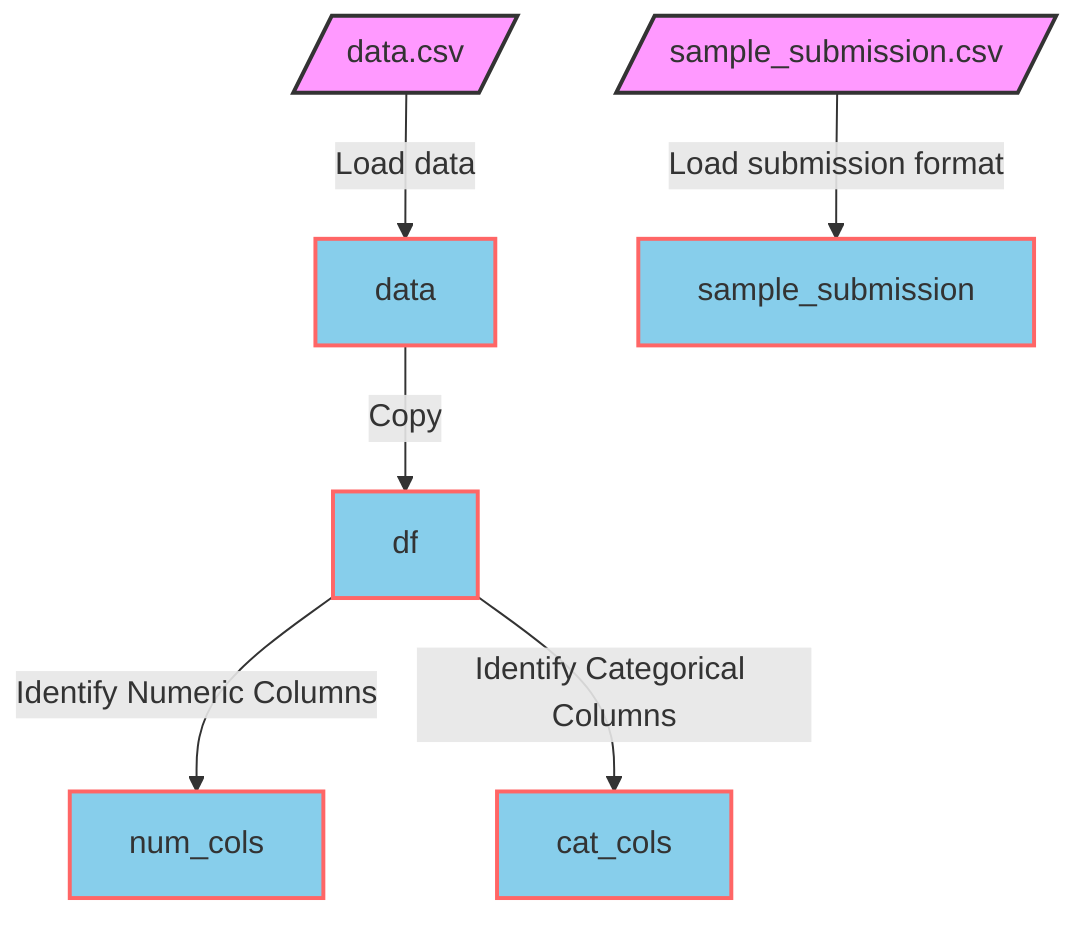 flowchart TD
    %% Data Sources
    A[/data.csv/]:::dataSource -->|Load data| B[data]:::dataVariable
    C[/sample_submission.csv/]:::dataSource -->|Load submission format| D[sample_submission]:::dataVariable
    
    %% Data Preparation
    B -->|Copy| E[df]:::dataVariable
    
    %% Determine Numeric & Categorical Columns
    E -->|Identify Numeric Columns| F[num_cols]:::dataVariable
    E -->|Identify Categorical Columns| G[cat_cols]:::dataVariable
    
    %% Data Node Styles
    classDef dataSource fill:#f9f,stroke:#333,stroke-width:2px;
    classDef dataVariable fill:#87CEEB,stroke:#f66,stroke-width:2px;
    
    %% Comments
    %% A: Main feature dataset for heat flux prediction.
    %% C: Sample submission format for the competition.
    %% B: Dataframe containing the main dataset.
    %% D: Dataframe containing the submission format.
    %% E: Copy of the main dataset excluding the target variable.
    %% F: List of numeric feature column names.
    %% G: List of categorical feature column names.